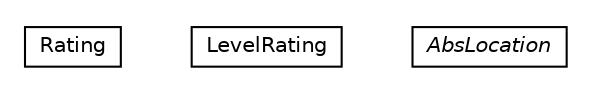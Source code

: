 #!/usr/local/bin/dot
#
# Class diagram 
# Generated by UMLGraph version R5_6-24-gf6e263 (http://www.umlgraph.org/)
#

digraph G {
	edge [fontname="Helvetica",fontsize=10,labelfontname="Helvetica",labelfontsize=10];
	node [fontname="Helvetica",fontsize=10,shape=plaintext];
	nodesep=0.25;
	ranksep=0.5;
	// org.universAAL.middleware.owl.supply.Rating
	c8924 [label=<<table title="org.universAAL.middleware.owl.supply.Rating" border="0" cellborder="1" cellspacing="0" cellpadding="2" port="p" href="./Rating.html">
		<tr><td><table border="0" cellspacing="0" cellpadding="1">
<tr><td align="center" balign="center"> Rating </td></tr>
		</table></td></tr>
		</table>>, URL="./Rating.html", fontname="Helvetica", fontcolor="black", fontsize=10.0];
	// org.universAAL.middleware.owl.supply.LevelRating
	c8925 [label=<<table title="org.universAAL.middleware.owl.supply.LevelRating" border="0" cellborder="1" cellspacing="0" cellpadding="2" port="p" href="./LevelRating.html">
		<tr><td><table border="0" cellspacing="0" cellpadding="1">
<tr><td align="center" balign="center"> LevelRating </td></tr>
		</table></td></tr>
		</table>>, URL="./LevelRating.html", fontname="Helvetica", fontcolor="black", fontsize=10.0];
	// org.universAAL.middleware.owl.supply.AbsLocation
	c8926 [label=<<table title="org.universAAL.middleware.owl.supply.AbsLocation" border="0" cellborder="1" cellspacing="0" cellpadding="2" port="p" href="./AbsLocation.html">
		<tr><td><table border="0" cellspacing="0" cellpadding="1">
<tr><td align="center" balign="center"><font face="Helvetica-Oblique"> AbsLocation </font></td></tr>
		</table></td></tr>
		</table>>, URL="./AbsLocation.html", fontname="Helvetica", fontcolor="black", fontsize=10.0];
}

